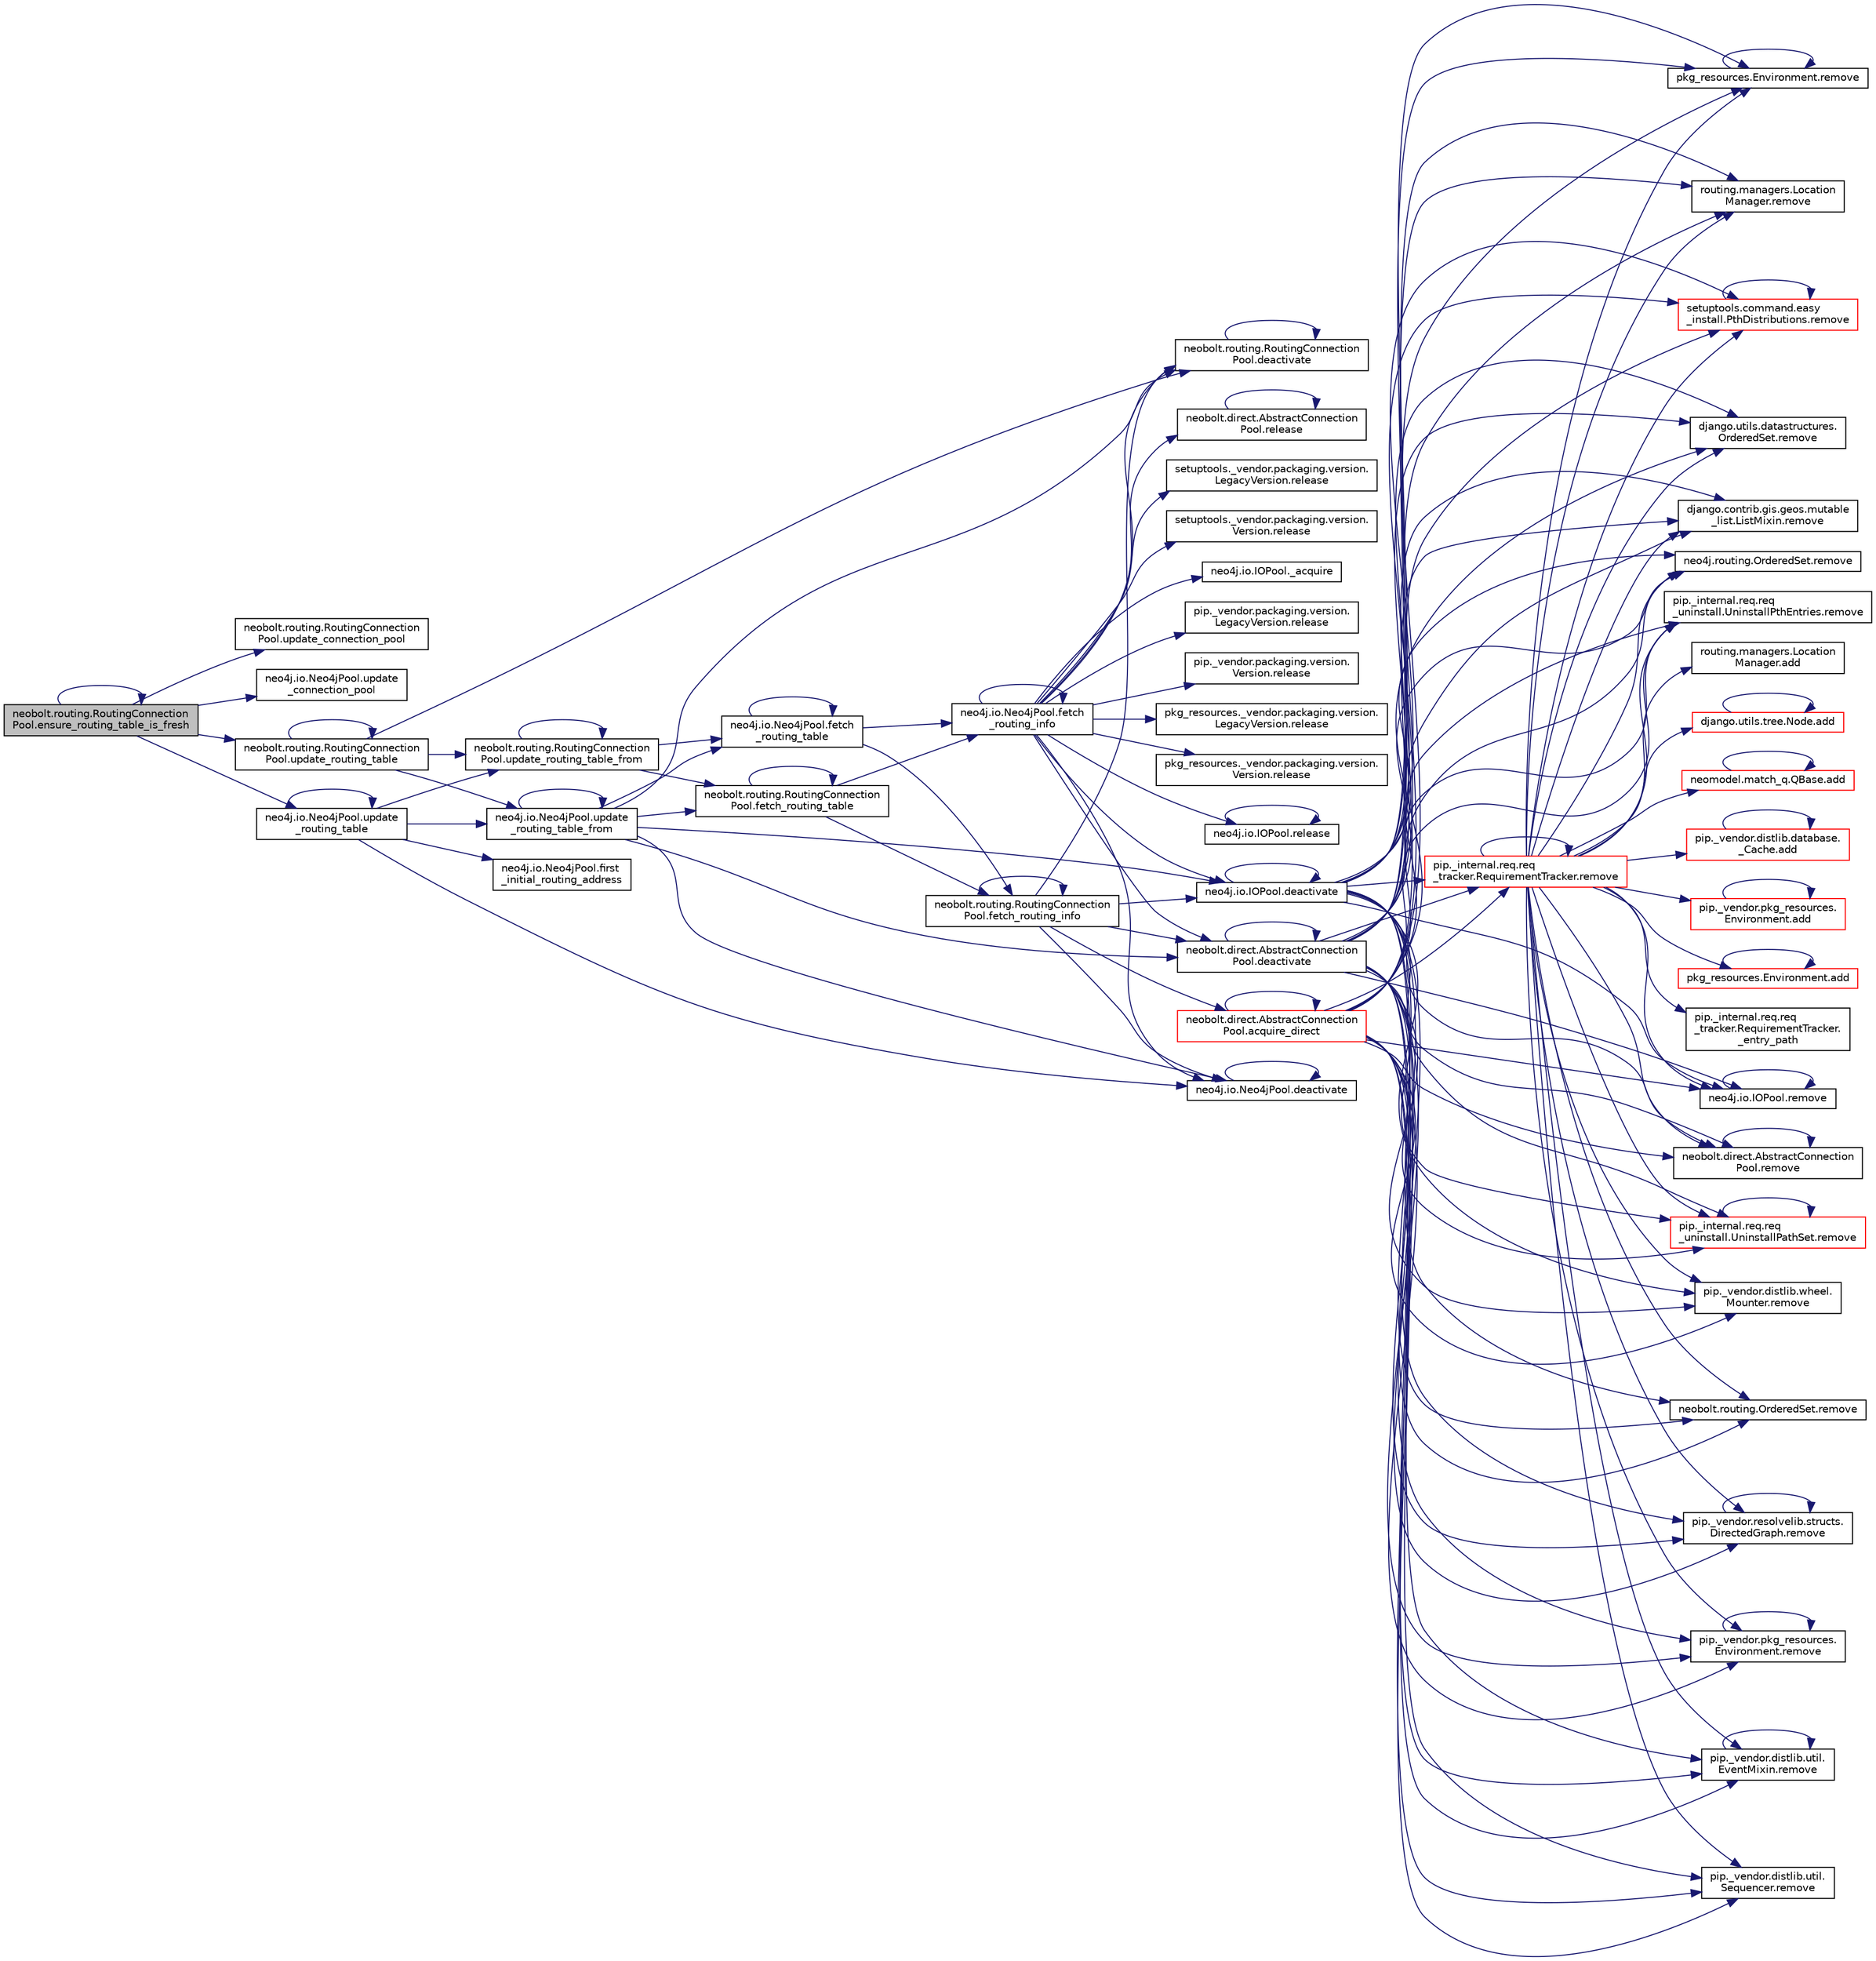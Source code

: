 digraph "neobolt.routing.RoutingConnectionPool.ensure_routing_table_is_fresh"
{
 // LATEX_PDF_SIZE
  edge [fontname="Helvetica",fontsize="10",labelfontname="Helvetica",labelfontsize="10"];
  node [fontname="Helvetica",fontsize="10",shape=record];
  rankdir="LR";
  Node1 [label="neobolt.routing.RoutingConnection\lPool.ensure_routing_table_is_fresh",height=0.2,width=0.4,color="black", fillcolor="grey75", style="filled", fontcolor="black",tooltip=" "];
  Node1 -> Node1 [color="midnightblue",fontsize="10",style="solid",fontname="Helvetica"];
  Node1 -> Node2 [color="midnightblue",fontsize="10",style="solid",fontname="Helvetica"];
  Node2 [label="neobolt.routing.RoutingConnection\lPool.update_connection_pool",height=0.2,width=0.4,color="black", fillcolor="white", style="filled",URL="$d6/df7/classneobolt_1_1routing_1_1_routing_connection_pool.html#abc035db17c8f5a507552f21c00d42e42",tooltip=" "];
  Node1 -> Node3 [color="midnightblue",fontsize="10",style="solid",fontname="Helvetica"];
  Node3 [label="neo4j.io.Neo4jPool.update\l_connection_pool",height=0.2,width=0.4,color="black", fillcolor="white", style="filled",URL="$d4/dee/classneo4j_1_1io_1_1_neo4j_pool.html#a299c2e001acaf114daae181fe779dd5c",tooltip=" "];
  Node1 -> Node4 [color="midnightblue",fontsize="10",style="solid",fontname="Helvetica"];
  Node4 [label="neobolt.routing.RoutingConnection\lPool.update_routing_table",height=0.2,width=0.4,color="black", fillcolor="white", style="filled",URL="$d6/df7/classneobolt_1_1routing_1_1_routing_connection_pool.html#a9040e4c4018e950445093abb736d3d5b",tooltip=" "];
  Node4 -> Node5 [color="midnightblue",fontsize="10",style="solid",fontname="Helvetica"];
  Node5 [label="neobolt.routing.RoutingConnection\lPool.deactivate",height=0.2,width=0.4,color="black", fillcolor="white", style="filled",URL="$d6/df7/classneobolt_1_1routing_1_1_routing_connection_pool.html#a7681c98c8637a17b811aab54f14d48ea",tooltip=" "];
  Node5 -> Node5 [color="midnightblue",fontsize="10",style="solid",fontname="Helvetica"];
  Node4 -> Node4 [color="midnightblue",fontsize="10",style="solid",fontname="Helvetica"];
  Node4 -> Node6 [color="midnightblue",fontsize="10",style="solid",fontname="Helvetica"];
  Node6 [label="neobolt.routing.RoutingConnection\lPool.update_routing_table_from",height=0.2,width=0.4,color="black", fillcolor="white", style="filled",URL="$d6/df7/classneobolt_1_1routing_1_1_routing_connection_pool.html#a85739066014e0d4de6adf99dddc30341",tooltip=" "];
  Node6 -> Node7 [color="midnightblue",fontsize="10",style="solid",fontname="Helvetica"];
  Node7 [label="neo4j.io.Neo4jPool.fetch\l_routing_table",height=0.2,width=0.4,color="black", fillcolor="white", style="filled",URL="$d4/dee/classneo4j_1_1io_1_1_neo4j_pool.html#a22468f5a81e684ff5751d32607367209",tooltip=" "];
  Node7 -> Node8 [color="midnightblue",fontsize="10",style="solid",fontname="Helvetica"];
  Node8 [label="neobolt.routing.RoutingConnection\lPool.fetch_routing_info",height=0.2,width=0.4,color="black", fillcolor="white", style="filled",URL="$d6/df7/classneobolt_1_1routing_1_1_routing_connection_pool.html#a413a6b159481bd843fc7d3568df515e1",tooltip=" "];
  Node8 -> Node9 [color="midnightblue",fontsize="10",style="solid",fontname="Helvetica"];
  Node9 [label="neobolt.direct.AbstractConnection\lPool.acquire_direct",height=0.2,width=0.4,color="red", fillcolor="white", style="filled",URL="$dd/dec/classneobolt_1_1direct_1_1_abstract_connection_pool.html#a0668c26232adf50591c8b4cfbf0a646f",tooltip=" "];
  Node9 -> Node9 [color="midnightblue",fontsize="10",style="solid",fontname="Helvetica"];
  Node9 -> Node24 [color="midnightblue",fontsize="10",style="solid",fontname="Helvetica"];
  Node24 [label="routing.managers.Location\lManager.remove",height=0.2,width=0.4,color="black", fillcolor="white", style="filled",URL="$d4/d05/classrouting_1_1managers_1_1_location_manager.html#a4bc52c4d0fd33527141f0a37c4b8fcc2",tooltip=" "];
  Node9 -> Node25 [color="midnightblue",fontsize="10",style="solid",fontname="Helvetica"];
  Node25 [label="django.utils.datastructures.\lOrderedSet.remove",height=0.2,width=0.4,color="black", fillcolor="white", style="filled",URL="$df/d5d/classdjango_1_1utils_1_1datastructures_1_1_ordered_set.html#a581d0a1b294a7f9f1c418c8fd593dd8f",tooltip=" "];
  Node9 -> Node26 [color="midnightblue",fontsize="10",style="solid",fontname="Helvetica"];
  Node26 [label="django.contrib.gis.geos.mutable\l_list.ListMixin.remove",height=0.2,width=0.4,color="black", fillcolor="white", style="filled",URL="$d5/d0e/classdjango_1_1contrib_1_1gis_1_1geos_1_1mutable__list_1_1_list_mixin.html#a8b71a1b5dba317dc93495bdb82e244c8",tooltip=" "];
  Node9 -> Node27 [color="midnightblue",fontsize="10",style="solid",fontname="Helvetica"];
  Node27 [label="pip._internal.req.req\l_uninstall.UninstallPthEntries.remove",height=0.2,width=0.4,color="black", fillcolor="white", style="filled",URL="$d2/d2a/classpip_1_1__internal_1_1req_1_1req__uninstall_1_1_uninstall_pth_entries.html#abc6207d7c971076b788c476316aacfc2",tooltip=" "];
  Node9 -> Node28 [color="midnightblue",fontsize="10",style="solid",fontname="Helvetica"];
  Node28 [label="neo4j.io.IOPool.remove",height=0.2,width=0.4,color="black", fillcolor="white", style="filled",URL="$df/daf/classneo4j_1_1io_1_1_i_o_pool.html#a8ac70bd1c8be06928c19545039af63d4",tooltip=" "];
  Node28 -> Node28 [color="midnightblue",fontsize="10",style="solid",fontname="Helvetica"];
  Node9 -> Node29 [color="midnightblue",fontsize="10",style="solid",fontname="Helvetica"];
  Node29 [label="neobolt.direct.AbstractConnection\lPool.remove",height=0.2,width=0.4,color="black", fillcolor="white", style="filled",URL="$dd/dec/classneobolt_1_1direct_1_1_abstract_connection_pool.html#a66ba32763865c9f1615160d992477912",tooltip=" "];
  Node29 -> Node29 [color="midnightblue",fontsize="10",style="solid",fontname="Helvetica"];
  Node9 -> Node30 [color="midnightblue",fontsize="10",style="solid",fontname="Helvetica"];
  Node30 [label="pip._internal.req.req\l_uninstall.UninstallPathSet.remove",height=0.2,width=0.4,color="red", fillcolor="white", style="filled",URL="$d9/d6e/classpip_1_1__internal_1_1req_1_1req__uninstall_1_1_uninstall_path_set.html#aa3b856eaea9fc5f93226cc788adc8d04",tooltip=" "];
  Node30 -> Node30 [color="midnightblue",fontsize="10",style="solid",fontname="Helvetica"];
  Node9 -> Node34 [color="midnightblue",fontsize="10",style="solid",fontname="Helvetica"];
  Node34 [label="pip._vendor.pkg_resources.\lEnvironment.remove",height=0.2,width=0.4,color="black", fillcolor="white", style="filled",URL="$de/d79/classpip_1_1__vendor_1_1pkg__resources_1_1_environment.html#ad424a6f98e59ec9b6153bfbebeb6130e",tooltip=" "];
  Node34 -> Node34 [color="midnightblue",fontsize="10",style="solid",fontname="Helvetica"];
  Node9 -> Node35 [color="midnightblue",fontsize="10",style="solid",fontname="Helvetica"];
  Node35 [label="pkg_resources.Environment.remove",height=0.2,width=0.4,color="black", fillcolor="white", style="filled",URL="$dd/d81/classpkg__resources_1_1_environment.html#aa51b1c4f8c8c146f2fc83a833608a0d1",tooltip=" "];
  Node35 -> Node35 [color="midnightblue",fontsize="10",style="solid",fontname="Helvetica"];
  Node9 -> Node36 [color="midnightblue",fontsize="10",style="solid",fontname="Helvetica"];
  Node36 [label="neo4j.routing.OrderedSet.remove",height=0.2,width=0.4,color="black", fillcolor="white", style="filled",URL="$da/d21/classneo4j_1_1routing_1_1_ordered_set.html#ae4aa5b41da75bc734e5543665e2229c3",tooltip=" "];
  Node9 -> Node37 [color="midnightblue",fontsize="10",style="solid",fontname="Helvetica"];
  Node37 [label="neobolt.routing.OrderedSet.remove",height=0.2,width=0.4,color="black", fillcolor="white", style="filled",URL="$de/d18/classneobolt_1_1routing_1_1_ordered_set.html#a5747c13387b7dd4f0daf9c6e6202ff3f",tooltip=" "];
  Node9 -> Node38 [color="midnightblue",fontsize="10",style="solid",fontname="Helvetica"];
  Node38 [label="pip._vendor.distlib.util.\lEventMixin.remove",height=0.2,width=0.4,color="black", fillcolor="white", style="filled",URL="$d8/d44/classpip_1_1__vendor_1_1distlib_1_1util_1_1_event_mixin.html#aa6ba25c788248661ab22b49e45bfb573",tooltip=" "];
  Node38 -> Node38 [color="midnightblue",fontsize="10",style="solid",fontname="Helvetica"];
  Node9 -> Node39 [color="midnightblue",fontsize="10",style="solid",fontname="Helvetica"];
  Node39 [label="pip._internal.req.req\l_tracker.RequirementTracker.remove",height=0.2,width=0.4,color="red", fillcolor="white", style="filled",URL="$da/d8b/classpip_1_1__internal_1_1req_1_1req__tracker_1_1_requirement_tracker.html#a2b63d916ecf3d02c4eb7339df7d2dc3f",tooltip=" "];
  Node39 -> Node40 [color="midnightblue",fontsize="10",style="solid",fontname="Helvetica"];
  Node40 [label="pip._internal.req.req\l_tracker.RequirementTracker.\l_entry_path",height=0.2,width=0.4,color="black", fillcolor="white", style="filled",URL="$da/d8b/classpip_1_1__internal_1_1req_1_1req__tracker_1_1_requirement_tracker.html#a58531e7c63dd1ba0a150b2e6010ac3c6",tooltip=" "];
  Node39 -> Node41 [color="midnightblue",fontsize="10",style="solid",fontname="Helvetica"];
  Node41 [label="routing.managers.Location\lManager.add",height=0.2,width=0.4,color="black", fillcolor="white", style="filled",URL="$d4/d05/classrouting_1_1managers_1_1_location_manager.html#a0e379ba61e042a6233a6a213622126f8",tooltip=" "];
  Node39 -> Node42 [color="midnightblue",fontsize="10",style="solid",fontname="Helvetica"];
  Node42 [label="django.utils.tree.Node.add",height=0.2,width=0.4,color="red", fillcolor="white", style="filled",URL="$d3/d76/classdjango_1_1utils_1_1tree_1_1_node.html#ae1010ad26ddf8dc21be829eacb2914c6",tooltip=" "];
  Node42 -> Node42 [color="midnightblue",fontsize="10",style="solid",fontname="Helvetica"];
  Node39 -> Node45 [color="midnightblue",fontsize="10",style="solid",fontname="Helvetica"];
  Node45 [label="neomodel.match_q.QBase.add",height=0.2,width=0.4,color="red", fillcolor="white", style="filled",URL="$de/dc8/classneomodel_1_1match__q_1_1_q_base.html#ad73a352adfb8d3f824a02307054b89e6",tooltip=" "];
  Node45 -> Node45 [color="midnightblue",fontsize="10",style="solid",fontname="Helvetica"];
  Node39 -> Node46 [color="midnightblue",fontsize="10",style="solid",fontname="Helvetica"];
  Node46 [label="pip._vendor.distlib.database.\l_Cache.add",height=0.2,width=0.4,color="red", fillcolor="white", style="filled",URL="$d8/dcd/classpip_1_1__vendor_1_1distlib_1_1database_1_1___cache.html#a98296c2e1af8395fc035df3fdfc400fc",tooltip=" "];
  Node46 -> Node46 [color="midnightblue",fontsize="10",style="solid",fontname="Helvetica"];
  Node39 -> Node149 [color="midnightblue",fontsize="10",style="solid",fontname="Helvetica"];
  Node149 [label="pip._vendor.pkg_resources.\lEnvironment.add",height=0.2,width=0.4,color="red", fillcolor="white", style="filled",URL="$de/d79/classpip_1_1__vendor_1_1pkg__resources_1_1_environment.html#a81284f46d9fa7b21a5f9a4e710fe80cf",tooltip=" "];
  Node149 -> Node149 [color="midnightblue",fontsize="10",style="solid",fontname="Helvetica"];
  Node39 -> Node155 [color="midnightblue",fontsize="10",style="solid",fontname="Helvetica"];
  Node155 [label="pkg_resources.Environment.add",height=0.2,width=0.4,color="red", fillcolor="white", style="filled",URL="$dd/d81/classpkg__resources_1_1_environment.html#a0ba8999abdb4cbc7a1965766560197fc",tooltip=" "];
  Node155 -> Node155 [color="midnightblue",fontsize="10",style="solid",fontname="Helvetica"];
  Node39 -> Node24 [color="midnightblue",fontsize="10",style="solid",fontname="Helvetica"];
  Node39 -> Node27 [color="midnightblue",fontsize="10",style="solid",fontname="Helvetica"];
  Node39 -> Node28 [color="midnightblue",fontsize="10",style="solid",fontname="Helvetica"];
  Node39 -> Node29 [color="midnightblue",fontsize="10",style="solid",fontname="Helvetica"];
  Node39 -> Node30 [color="midnightblue",fontsize="10",style="solid",fontname="Helvetica"];
  Node39 -> Node34 [color="midnightblue",fontsize="10",style="solid",fontname="Helvetica"];
  Node39 -> Node35 [color="midnightblue",fontsize="10",style="solid",fontname="Helvetica"];
  Node39 -> Node498 [color="midnightblue",fontsize="10",style="solid",fontname="Helvetica"];
  Node498 [label="setuptools.command.easy\l_install.PthDistributions.remove",height=0.2,width=0.4,color="red", fillcolor="white", style="filled",URL="$d2/d49/classsetuptools_1_1command_1_1easy__install_1_1_pth_distributions.html#ae249a3d2339aedfa56143112cb755032",tooltip=" "];
  Node498 -> Node498 [color="midnightblue",fontsize="10",style="solid",fontname="Helvetica"];
  Node39 -> Node36 [color="midnightblue",fontsize="10",style="solid",fontname="Helvetica"];
  Node39 -> Node37 [color="midnightblue",fontsize="10",style="solid",fontname="Helvetica"];
  Node39 -> Node38 [color="midnightblue",fontsize="10",style="solid",fontname="Helvetica"];
  Node39 -> Node39 [color="midnightblue",fontsize="10",style="solid",fontname="Helvetica"];
  Node39 -> Node25 [color="midnightblue",fontsize="10",style="solid",fontname="Helvetica"];
  Node39 -> Node495 [color="midnightblue",fontsize="10",style="solid",fontname="Helvetica"];
  Node495 [label="pip._vendor.resolvelib.structs.\lDirectedGraph.remove",height=0.2,width=0.4,color="black", fillcolor="white", style="filled",URL="$df/de0/classpip_1_1__vendor_1_1resolvelib_1_1structs_1_1_directed_graph.html#ae05e9cfa2be4c2864bcd2c9ea8457e29",tooltip=" "];
  Node495 -> Node495 [color="midnightblue",fontsize="10",style="solid",fontname="Helvetica"];
  Node39 -> Node497 [color="midnightblue",fontsize="10",style="solid",fontname="Helvetica"];
  Node497 [label="pip._vendor.distlib.wheel.\lMounter.remove",height=0.2,width=0.4,color="black", fillcolor="white", style="filled",URL="$df/dac/classpip_1_1__vendor_1_1distlib_1_1wheel_1_1_mounter.html#ae270d33cf0dad615cf09ce06ffbeda0e",tooltip=" "];
  Node39 -> Node496 [color="midnightblue",fontsize="10",style="solid",fontname="Helvetica"];
  Node496 [label="pip._vendor.distlib.util.\lSequencer.remove",height=0.2,width=0.4,color="black", fillcolor="white", style="filled",URL="$d4/d7c/classpip_1_1__vendor_1_1distlib_1_1util_1_1_sequencer.html#af1206b90512098b35d600386081d5a9a",tooltip=" "];
  Node39 -> Node26 [color="midnightblue",fontsize="10",style="solid",fontname="Helvetica"];
  Node9 -> Node495 [color="midnightblue",fontsize="10",style="solid",fontname="Helvetica"];
  Node9 -> Node496 [color="midnightblue",fontsize="10",style="solid",fontname="Helvetica"];
  Node9 -> Node498 [color="midnightblue",fontsize="10",style="solid",fontname="Helvetica"];
  Node9 -> Node497 [color="midnightblue",fontsize="10",style="solid",fontname="Helvetica"];
  Node8 -> Node5540 [color="midnightblue",fontsize="10",style="solid",fontname="Helvetica"];
  Node5540 [label="neo4j.io.IOPool.deactivate",height=0.2,width=0.4,color="black", fillcolor="white", style="filled",URL="$df/daf/classneo4j_1_1io_1_1_i_o_pool.html#a428e81241bb2f70df6f3b551ba4717f1",tooltip=" "];
  Node5540 -> Node5540 [color="midnightblue",fontsize="10",style="solid",fontname="Helvetica"];
  Node5540 -> Node24 [color="midnightblue",fontsize="10",style="solid",fontname="Helvetica"];
  Node5540 -> Node39 [color="midnightblue",fontsize="10",style="solid",fontname="Helvetica"];
  Node5540 -> Node25 [color="midnightblue",fontsize="10",style="solid",fontname="Helvetica"];
  Node5540 -> Node495 [color="midnightblue",fontsize="10",style="solid",fontname="Helvetica"];
  Node5540 -> Node496 [color="midnightblue",fontsize="10",style="solid",fontname="Helvetica"];
  Node5540 -> Node26 [color="midnightblue",fontsize="10",style="solid",fontname="Helvetica"];
  Node5540 -> Node27 [color="midnightblue",fontsize="10",style="solid",fontname="Helvetica"];
  Node5540 -> Node28 [color="midnightblue",fontsize="10",style="solid",fontname="Helvetica"];
  Node5540 -> Node29 [color="midnightblue",fontsize="10",style="solid",fontname="Helvetica"];
  Node5540 -> Node30 [color="midnightblue",fontsize="10",style="solid",fontname="Helvetica"];
  Node5540 -> Node34 [color="midnightblue",fontsize="10",style="solid",fontname="Helvetica"];
  Node5540 -> Node35 [color="midnightblue",fontsize="10",style="solid",fontname="Helvetica"];
  Node5540 -> Node36 [color="midnightblue",fontsize="10",style="solid",fontname="Helvetica"];
  Node5540 -> Node37 [color="midnightblue",fontsize="10",style="solid",fontname="Helvetica"];
  Node5540 -> Node38 [color="midnightblue",fontsize="10",style="solid",fontname="Helvetica"];
  Node5540 -> Node497 [color="midnightblue",fontsize="10",style="solid",fontname="Helvetica"];
  Node5540 -> Node498 [color="midnightblue",fontsize="10",style="solid",fontname="Helvetica"];
  Node8 -> Node5541 [color="midnightblue",fontsize="10",style="solid",fontname="Helvetica"];
  Node5541 [label="neo4j.io.Neo4jPool.deactivate",height=0.2,width=0.4,color="black", fillcolor="white", style="filled",URL="$d4/dee/classneo4j_1_1io_1_1_neo4j_pool.html#a2cfd316f5736f8701b8fb59f853b3962",tooltip=" "];
  Node5541 -> Node5541 [color="midnightblue",fontsize="10",style="solid",fontname="Helvetica"];
  Node8 -> Node5542 [color="midnightblue",fontsize="10",style="solid",fontname="Helvetica"];
  Node5542 [label="neobolt.direct.AbstractConnection\lPool.deactivate",height=0.2,width=0.4,color="black", fillcolor="white", style="filled",URL="$dd/dec/classneobolt_1_1direct_1_1_abstract_connection_pool.html#a8c0b47750e271292ebfe7e09bab92ae7",tooltip=" "];
  Node5542 -> Node5542 [color="midnightblue",fontsize="10",style="solid",fontname="Helvetica"];
  Node5542 -> Node24 [color="midnightblue",fontsize="10",style="solid",fontname="Helvetica"];
  Node5542 -> Node39 [color="midnightblue",fontsize="10",style="solid",fontname="Helvetica"];
  Node5542 -> Node25 [color="midnightblue",fontsize="10",style="solid",fontname="Helvetica"];
  Node5542 -> Node495 [color="midnightblue",fontsize="10",style="solid",fontname="Helvetica"];
  Node5542 -> Node496 [color="midnightblue",fontsize="10",style="solid",fontname="Helvetica"];
  Node5542 -> Node26 [color="midnightblue",fontsize="10",style="solid",fontname="Helvetica"];
  Node5542 -> Node27 [color="midnightblue",fontsize="10",style="solid",fontname="Helvetica"];
  Node5542 -> Node28 [color="midnightblue",fontsize="10",style="solid",fontname="Helvetica"];
  Node5542 -> Node29 [color="midnightblue",fontsize="10",style="solid",fontname="Helvetica"];
  Node5542 -> Node30 [color="midnightblue",fontsize="10",style="solid",fontname="Helvetica"];
  Node5542 -> Node34 [color="midnightblue",fontsize="10",style="solid",fontname="Helvetica"];
  Node5542 -> Node35 [color="midnightblue",fontsize="10",style="solid",fontname="Helvetica"];
  Node5542 -> Node36 [color="midnightblue",fontsize="10",style="solid",fontname="Helvetica"];
  Node5542 -> Node37 [color="midnightblue",fontsize="10",style="solid",fontname="Helvetica"];
  Node5542 -> Node38 [color="midnightblue",fontsize="10",style="solid",fontname="Helvetica"];
  Node5542 -> Node497 [color="midnightblue",fontsize="10",style="solid",fontname="Helvetica"];
  Node5542 -> Node498 [color="midnightblue",fontsize="10",style="solid",fontname="Helvetica"];
  Node8 -> Node5 [color="midnightblue",fontsize="10",style="solid",fontname="Helvetica"];
  Node8 -> Node8 [color="midnightblue",fontsize="10",style="solid",fontname="Helvetica"];
  Node7 -> Node5543 [color="midnightblue",fontsize="10",style="solid",fontname="Helvetica"];
  Node5543 [label="neo4j.io.Neo4jPool.fetch\l_routing_info",height=0.2,width=0.4,color="black", fillcolor="white", style="filled",URL="$d4/dee/classneo4j_1_1io_1_1_neo4j_pool.html#affc9b052cb007524807584be9abfe563",tooltip=" "];
  Node5543 -> Node5544 [color="midnightblue",fontsize="10",style="solid",fontname="Helvetica"];
  Node5544 [label="neo4j.io.IOPool._acquire",height=0.2,width=0.4,color="black", fillcolor="white", style="filled",URL="$df/daf/classneo4j_1_1io_1_1_i_o_pool.html#a8bca35b4dd5983bb665b85f77617ce19",tooltip=" "];
  Node5543 -> Node5540 [color="midnightblue",fontsize="10",style="solid",fontname="Helvetica"];
  Node5543 -> Node5541 [color="midnightblue",fontsize="10",style="solid",fontname="Helvetica"];
  Node5543 -> Node5542 [color="midnightblue",fontsize="10",style="solid",fontname="Helvetica"];
  Node5543 -> Node5 [color="midnightblue",fontsize="10",style="solid",fontname="Helvetica"];
  Node5543 -> Node5543 [color="midnightblue",fontsize="10",style="solid",fontname="Helvetica"];
  Node5543 -> Node5545 [color="midnightblue",fontsize="10",style="solid",fontname="Helvetica"];
  Node5545 [label="pip._vendor.packaging.version.\lLegacyVersion.release",height=0.2,width=0.4,color="black", fillcolor="white", style="filled",URL="$db/d53/classpip_1_1__vendor_1_1packaging_1_1version_1_1_legacy_version.html#ae51aa7db25a72d231e695bc6f49e0a59",tooltip=" "];
  Node5543 -> Node5546 [color="midnightblue",fontsize="10",style="solid",fontname="Helvetica"];
  Node5546 [label="pip._vendor.packaging.version.\lVersion.release",height=0.2,width=0.4,color="black", fillcolor="white", style="filled",URL="$d6/d65/classpip_1_1__vendor_1_1packaging_1_1version_1_1_version.html#aa9a8da16ad4f7633c67efe73b3896b5e",tooltip=" "];
  Node5543 -> Node5547 [color="midnightblue",fontsize="10",style="solid",fontname="Helvetica"];
  Node5547 [label="pkg_resources._vendor.packaging.version.\lLegacyVersion.release",height=0.2,width=0.4,color="black", fillcolor="white", style="filled",URL="$de/d94/classpkg__resources_1_1__vendor_1_1packaging_1_1version_1_1_legacy_version.html#ac08f29eacb1e2b76f44ca95e7fc0b476",tooltip=" "];
  Node5543 -> Node5548 [color="midnightblue",fontsize="10",style="solid",fontname="Helvetica"];
  Node5548 [label="pkg_resources._vendor.packaging.version.\lVersion.release",height=0.2,width=0.4,color="black", fillcolor="white", style="filled",URL="$d9/da7/classpkg__resources_1_1__vendor_1_1packaging_1_1version_1_1_version.html#a12de2fd47057777158e73ec33f46b1c2",tooltip=" "];
  Node5543 -> Node5549 [color="midnightblue",fontsize="10",style="solid",fontname="Helvetica"];
  Node5549 [label="neo4j.io.IOPool.release",height=0.2,width=0.4,color="black", fillcolor="white", style="filled",URL="$df/daf/classneo4j_1_1io_1_1_i_o_pool.html#a9aba9bb481ed7a685533d5644550c352",tooltip=" "];
  Node5549 -> Node5549 [color="midnightblue",fontsize="10",style="solid",fontname="Helvetica"];
  Node5543 -> Node5550 [color="midnightblue",fontsize="10",style="solid",fontname="Helvetica"];
  Node5550 [label="neobolt.direct.AbstractConnection\lPool.release",height=0.2,width=0.4,color="black", fillcolor="white", style="filled",URL="$dd/dec/classneobolt_1_1direct_1_1_abstract_connection_pool.html#a3534079358c5d7c3d3499482aad03caf",tooltip=" "];
  Node5550 -> Node5550 [color="midnightblue",fontsize="10",style="solid",fontname="Helvetica"];
  Node5543 -> Node5551 [color="midnightblue",fontsize="10",style="solid",fontname="Helvetica"];
  Node5551 [label="setuptools._vendor.packaging.version.\lLegacyVersion.release",height=0.2,width=0.4,color="black", fillcolor="white", style="filled",URL="$d7/d99/classsetuptools_1_1__vendor_1_1packaging_1_1version_1_1_legacy_version.html#ae37c57797d1c0b14fa8b35a2203dad94",tooltip=" "];
  Node5543 -> Node5552 [color="midnightblue",fontsize="10",style="solid",fontname="Helvetica"];
  Node5552 [label="setuptools._vendor.packaging.version.\lVersion.release",height=0.2,width=0.4,color="black", fillcolor="white", style="filled",URL="$da/de8/classsetuptools_1_1__vendor_1_1packaging_1_1version_1_1_version.html#a91bd6299b05c3223794b21f525694204",tooltip=" "];
  Node7 -> Node7 [color="midnightblue",fontsize="10",style="solid",fontname="Helvetica"];
  Node6 -> Node5553 [color="midnightblue",fontsize="10",style="solid",fontname="Helvetica"];
  Node5553 [label="neobolt.routing.RoutingConnection\lPool.fetch_routing_table",height=0.2,width=0.4,color="black", fillcolor="white", style="filled",URL="$d6/df7/classneobolt_1_1routing_1_1_routing_connection_pool.html#a66a6252f5396532e6fd0e0188cf8d195",tooltip=" "];
  Node5553 -> Node8 [color="midnightblue",fontsize="10",style="solid",fontname="Helvetica"];
  Node5553 -> Node5543 [color="midnightblue",fontsize="10",style="solid",fontname="Helvetica"];
  Node5553 -> Node5553 [color="midnightblue",fontsize="10",style="solid",fontname="Helvetica"];
  Node6 -> Node6 [color="midnightblue",fontsize="10",style="solid",fontname="Helvetica"];
  Node4 -> Node5554 [color="midnightblue",fontsize="10",style="solid",fontname="Helvetica"];
  Node5554 [label="neo4j.io.Neo4jPool.update\l_routing_table_from",height=0.2,width=0.4,color="black", fillcolor="white", style="filled",URL="$d4/dee/classneo4j_1_1io_1_1_neo4j_pool.html#acf812e0f926fa2429893d160dcd9575d",tooltip=" "];
  Node5554 -> Node5540 [color="midnightblue",fontsize="10",style="solid",fontname="Helvetica"];
  Node5554 -> Node5541 [color="midnightblue",fontsize="10",style="solid",fontname="Helvetica"];
  Node5554 -> Node5542 [color="midnightblue",fontsize="10",style="solid",fontname="Helvetica"];
  Node5554 -> Node5 [color="midnightblue",fontsize="10",style="solid",fontname="Helvetica"];
  Node5554 -> Node7 [color="midnightblue",fontsize="10",style="solid",fontname="Helvetica"];
  Node5554 -> Node5553 [color="midnightblue",fontsize="10",style="solid",fontname="Helvetica"];
  Node5554 -> Node5554 [color="midnightblue",fontsize="10",style="solid",fontname="Helvetica"];
  Node1 -> Node5555 [color="midnightblue",fontsize="10",style="solid",fontname="Helvetica"];
  Node5555 [label="neo4j.io.Neo4jPool.update\l_routing_table",height=0.2,width=0.4,color="black", fillcolor="white", style="filled",URL="$d4/dee/classneo4j_1_1io_1_1_neo4j_pool.html#ae2c1a9f783f413de676899eb3bb43235",tooltip=" "];
  Node5555 -> Node5541 [color="midnightblue",fontsize="10",style="solid",fontname="Helvetica"];
  Node5555 -> Node5556 [color="midnightblue",fontsize="10",style="solid",fontname="Helvetica"];
  Node5556 [label="neo4j.io.Neo4jPool.first\l_initial_routing_address",height=0.2,width=0.4,color="black", fillcolor="white", style="filled",URL="$d4/dee/classneo4j_1_1io_1_1_neo4j_pool.html#a5435880a2c24558965bc1d8acfc8fcce",tooltip=" "];
  Node5555 -> Node5555 [color="midnightblue",fontsize="10",style="solid",fontname="Helvetica"];
  Node5555 -> Node6 [color="midnightblue",fontsize="10",style="solid",fontname="Helvetica"];
  Node5555 -> Node5554 [color="midnightblue",fontsize="10",style="solid",fontname="Helvetica"];
}

